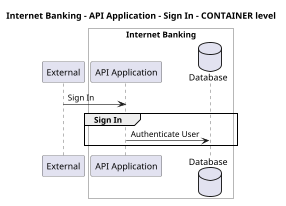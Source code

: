 @startuml
skinparam dpi 60

title Internet Banking - API Application - Sign In - CONTAINER level

participant "External" as C4InterFlow.SoftwareSystems.ExternalSystem

box "Internet Banking" #White
    participant "API Application" as BigBankPlc.SoftwareSystems.InternetBanking.Containers.APIApplication
    database "Database" as BigBankPlc.SoftwareSystems.InternetBanking.Containers.Database
end box


C4InterFlow.SoftwareSystems.ExternalSystem -> BigBankPlc.SoftwareSystems.InternetBanking.Containers.APIApplication : Sign In
group Sign In
BigBankPlc.SoftwareSystems.InternetBanking.Containers.APIApplication -> BigBankPlc.SoftwareSystems.InternetBanking.Containers.Database : Authenticate User
end


@enduml
